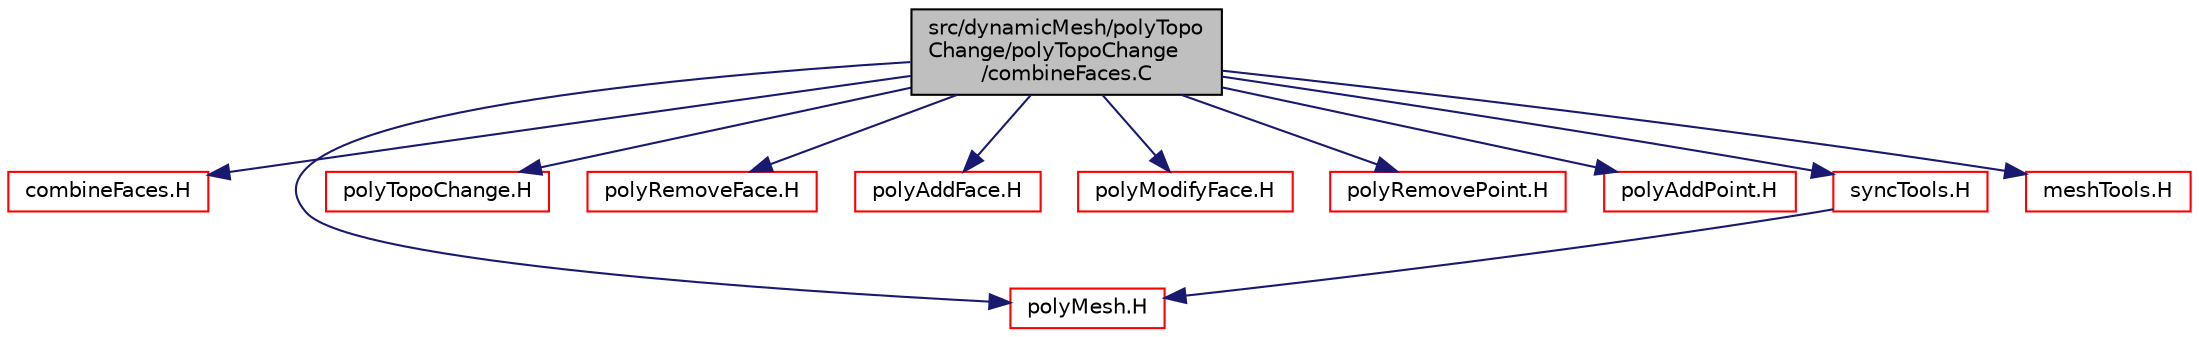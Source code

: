 digraph "src/dynamicMesh/polyTopoChange/polyTopoChange/combineFaces.C"
{
  bgcolor="transparent";
  edge [fontname="Helvetica",fontsize="10",labelfontname="Helvetica",labelfontsize="10"];
  node [fontname="Helvetica",fontsize="10",shape=record];
  Node1 [label="src/dynamicMesh/polyTopo\lChange/polyTopoChange\l/combineFaces.C",height=0.2,width=0.4,color="black", fillcolor="grey75", style="filled", fontcolor="black"];
  Node1 -> Node2 [color="midnightblue",fontsize="10",style="solid",fontname="Helvetica"];
  Node2 [label="combineFaces.H",height=0.2,width=0.4,color="red",URL="$a04869.html"];
  Node1 -> Node3 [color="midnightblue",fontsize="10",style="solid",fontname="Helvetica"];
  Node3 [label="polyMesh.H",height=0.2,width=0.4,color="red",URL="$a08631.html"];
  Node1 -> Node4 [color="midnightblue",fontsize="10",style="solid",fontname="Helvetica"];
  Node4 [label="polyTopoChange.H",height=0.2,width=0.4,color="red",URL="$a04885.html"];
  Node1 -> Node5 [color="midnightblue",fontsize="10",style="solid",fontname="Helvetica"];
  Node5 [label="polyRemoveFace.H",height=0.2,width=0.4,color="red",URL="$a04902.html"];
  Node1 -> Node6 [color="midnightblue",fontsize="10",style="solid",fontname="Helvetica"];
  Node6 [label="polyAddFace.H",height=0.2,width=0.4,color="red",URL="$a04864.html"];
  Node1 -> Node7 [color="midnightblue",fontsize="10",style="solid",fontname="Helvetica"];
  Node7 [label="polyModifyFace.H",height=0.2,width=0.4,color="red",URL="$a04879.html"];
  Node1 -> Node8 [color="midnightblue",fontsize="10",style="solid",fontname="Helvetica"];
  Node8 [label="polyRemovePoint.H",height=0.2,width=0.4,color="red",URL="$a04903.html"];
  Node1 -> Node9 [color="midnightblue",fontsize="10",style="solid",fontname="Helvetica"];
  Node9 [label="polyAddPoint.H",height=0.2,width=0.4,color="red",URL="$a04865.html"];
  Node1 -> Node10 [color="midnightblue",fontsize="10",style="solid",fontname="Helvetica"];
  Node10 [label="syncTools.H",height=0.2,width=0.4,color="red",URL="$a08677.html"];
  Node10 -> Node3 [color="midnightblue",fontsize="10",style="solid",fontname="Helvetica"];
  Node1 -> Node11 [color="midnightblue",fontsize="10",style="solid",fontname="Helvetica"];
  Node11 [label="meshTools.H",height=0.2,width=0.4,color="red",URL="$a07303.html"];
}
